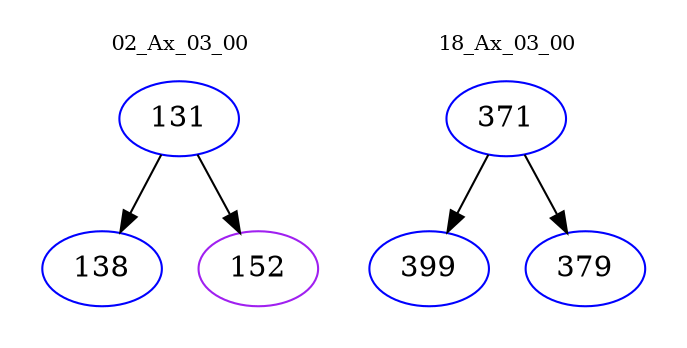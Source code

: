 digraph{
subgraph cluster_0 {
color = white
label = "02_Ax_03_00";
fontsize=10;
T0_131 [label="131", color="blue"]
T0_131 -> T0_138 [color="black"]
T0_138 [label="138", color="blue"]
T0_131 -> T0_152 [color="black"]
T0_152 [label="152", color="purple"]
}
subgraph cluster_1 {
color = white
label = "18_Ax_03_00";
fontsize=10;
T1_371 [label="371", color="blue"]
T1_371 -> T1_399 [color="black"]
T1_399 [label="399", color="blue"]
T1_371 -> T1_379 [color="black"]
T1_379 [label="379", color="blue"]
}
}
